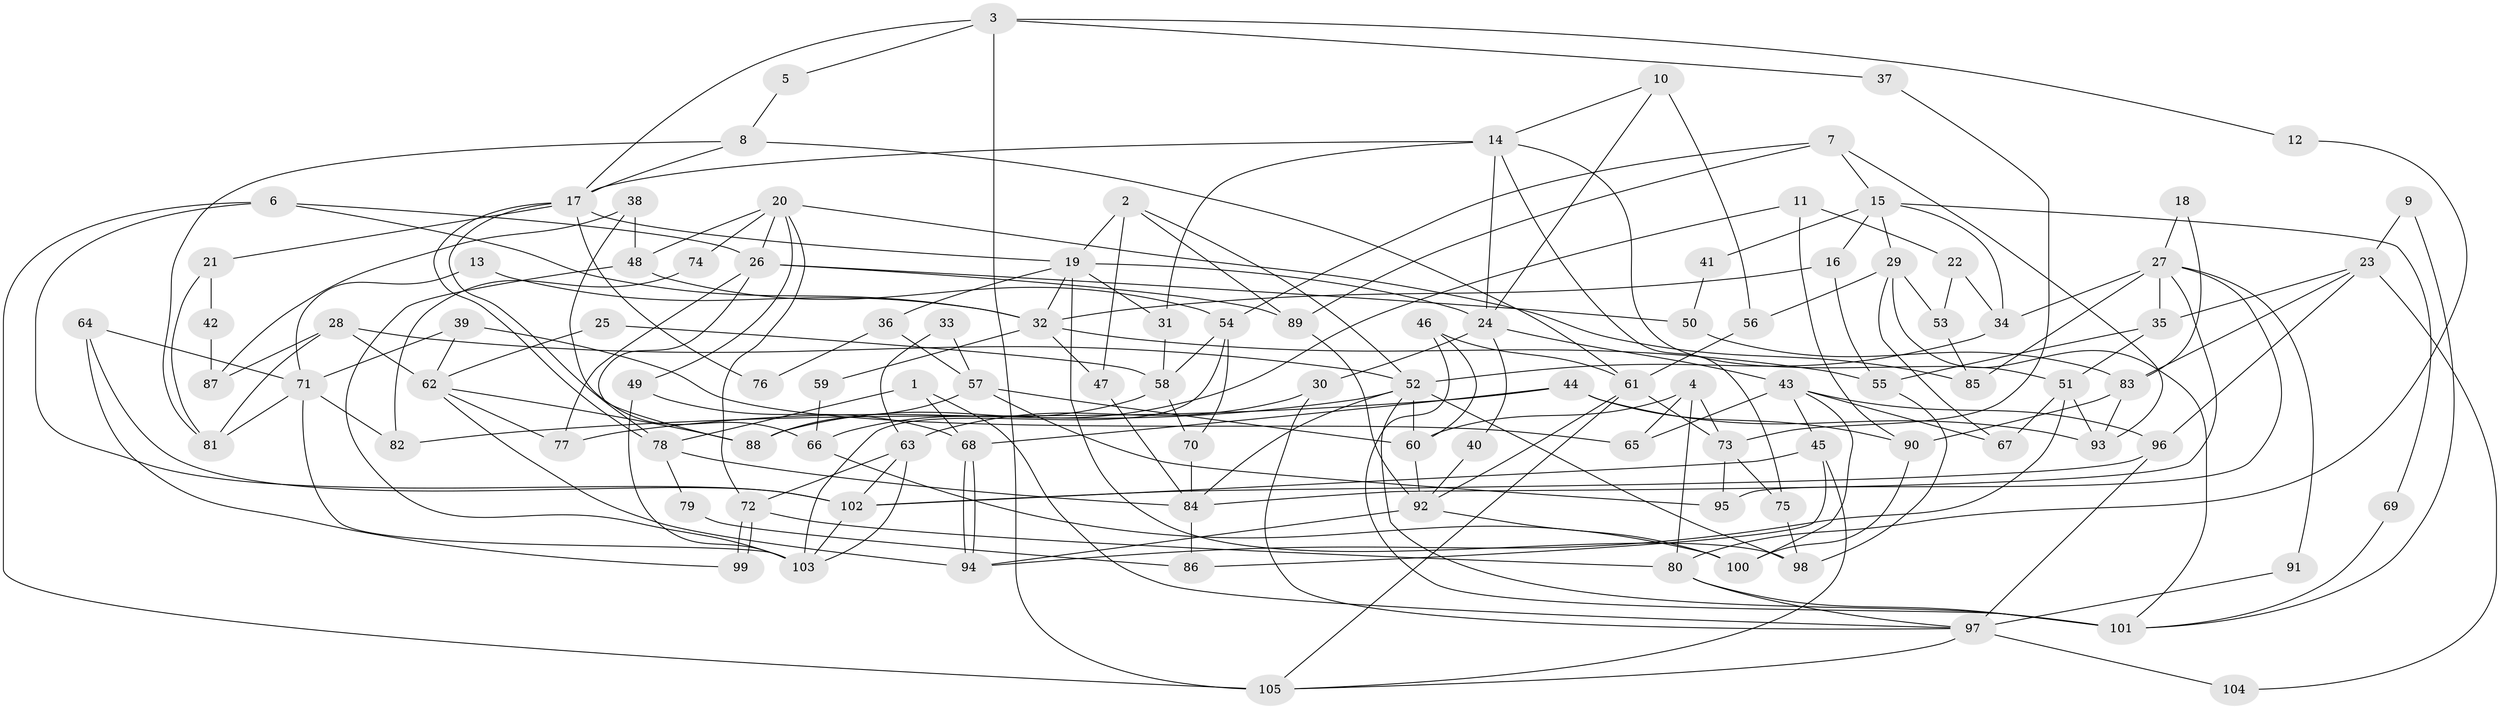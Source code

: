 // Generated by graph-tools (version 1.1) at 2025/50/03/09/25 04:50:17]
// undirected, 105 vertices, 210 edges
graph export_dot {
graph [start="1"]
  node [color=gray90,style=filled];
  1;
  2;
  3;
  4;
  5;
  6;
  7;
  8;
  9;
  10;
  11;
  12;
  13;
  14;
  15;
  16;
  17;
  18;
  19;
  20;
  21;
  22;
  23;
  24;
  25;
  26;
  27;
  28;
  29;
  30;
  31;
  32;
  33;
  34;
  35;
  36;
  37;
  38;
  39;
  40;
  41;
  42;
  43;
  44;
  45;
  46;
  47;
  48;
  49;
  50;
  51;
  52;
  53;
  54;
  55;
  56;
  57;
  58;
  59;
  60;
  61;
  62;
  63;
  64;
  65;
  66;
  67;
  68;
  69;
  70;
  71;
  72;
  73;
  74;
  75;
  76;
  77;
  78;
  79;
  80;
  81;
  82;
  83;
  84;
  85;
  86;
  87;
  88;
  89;
  90;
  91;
  92;
  93;
  94;
  95;
  96;
  97;
  98;
  99;
  100;
  101;
  102;
  103;
  104;
  105;
  1 -- 78;
  1 -- 97;
  1 -- 68;
  2 -- 89;
  2 -- 19;
  2 -- 47;
  2 -- 52;
  3 -- 105;
  3 -- 17;
  3 -- 5;
  3 -- 12;
  3 -- 37;
  4 -- 73;
  4 -- 60;
  4 -- 65;
  4 -- 80;
  5 -- 8;
  6 -- 102;
  6 -- 32;
  6 -- 26;
  6 -- 105;
  7 -- 89;
  7 -- 15;
  7 -- 54;
  7 -- 93;
  8 -- 17;
  8 -- 81;
  8 -- 61;
  9 -- 23;
  9 -- 101;
  10 -- 24;
  10 -- 14;
  10 -- 56;
  11 -- 90;
  11 -- 88;
  11 -- 22;
  12 -- 80;
  13 -- 32;
  13 -- 71;
  14 -- 51;
  14 -- 17;
  14 -- 24;
  14 -- 31;
  14 -- 75;
  15 -- 29;
  15 -- 34;
  15 -- 16;
  15 -- 41;
  15 -- 69;
  16 -- 32;
  16 -- 55;
  17 -- 78;
  17 -- 78;
  17 -- 19;
  17 -- 21;
  17 -- 76;
  18 -- 27;
  18 -- 83;
  19 -- 31;
  19 -- 24;
  19 -- 32;
  19 -- 36;
  19 -- 98;
  20 -- 49;
  20 -- 72;
  20 -- 26;
  20 -- 48;
  20 -- 74;
  20 -- 85;
  21 -- 81;
  21 -- 42;
  22 -- 53;
  22 -- 34;
  23 -- 35;
  23 -- 96;
  23 -- 83;
  23 -- 104;
  24 -- 43;
  24 -- 30;
  24 -- 40;
  25 -- 62;
  25 -- 58;
  26 -- 50;
  26 -- 77;
  26 -- 88;
  26 -- 89;
  27 -- 34;
  27 -- 84;
  27 -- 35;
  27 -- 85;
  27 -- 91;
  27 -- 95;
  28 -- 52;
  28 -- 62;
  28 -- 81;
  28 -- 87;
  29 -- 56;
  29 -- 101;
  29 -- 53;
  29 -- 67;
  30 -- 63;
  30 -- 97;
  31 -- 58;
  32 -- 55;
  32 -- 47;
  32 -- 59;
  33 -- 57;
  33 -- 63;
  34 -- 52;
  35 -- 55;
  35 -- 51;
  36 -- 57;
  36 -- 76;
  37 -- 73;
  38 -- 66;
  38 -- 48;
  38 -- 87;
  39 -- 65;
  39 -- 62;
  39 -- 71;
  40 -- 92;
  41 -- 50;
  42 -- 87;
  43 -- 100;
  43 -- 96;
  43 -- 45;
  43 -- 65;
  43 -- 67;
  44 -- 93;
  44 -- 68;
  44 -- 82;
  44 -- 90;
  45 -- 105;
  45 -- 86;
  45 -- 102;
  46 -- 101;
  46 -- 61;
  46 -- 60;
  47 -- 84;
  48 -- 54;
  48 -- 103;
  49 -- 103;
  49 -- 68;
  50 -- 83;
  51 -- 67;
  51 -- 93;
  51 -- 94;
  52 -- 60;
  52 -- 77;
  52 -- 84;
  52 -- 98;
  52 -- 101;
  53 -- 85;
  54 -- 103;
  54 -- 58;
  54 -- 70;
  55 -- 98;
  56 -- 61;
  57 -- 88;
  57 -- 95;
  57 -- 60;
  58 -- 70;
  58 -- 66;
  59 -- 66;
  60 -- 92;
  61 -- 92;
  61 -- 73;
  61 -- 105;
  62 -- 94;
  62 -- 77;
  62 -- 88;
  63 -- 72;
  63 -- 103;
  63 -- 102;
  64 -- 102;
  64 -- 71;
  64 -- 99;
  66 -- 100;
  68 -- 94;
  68 -- 94;
  69 -- 101;
  70 -- 84;
  71 -- 103;
  71 -- 81;
  71 -- 82;
  72 -- 99;
  72 -- 99;
  72 -- 80;
  73 -- 75;
  73 -- 95;
  74 -- 82;
  75 -- 98;
  78 -- 84;
  78 -- 79;
  79 -- 86;
  80 -- 97;
  80 -- 101;
  83 -- 93;
  83 -- 90;
  84 -- 86;
  89 -- 92;
  90 -- 100;
  91 -- 97;
  92 -- 94;
  92 -- 100;
  96 -- 97;
  96 -- 102;
  97 -- 105;
  97 -- 104;
  102 -- 103;
}
